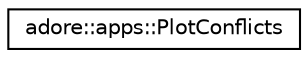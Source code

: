 digraph "Graphical Class Hierarchy"
{
 // LATEX_PDF_SIZE
  edge [fontname="Helvetica",fontsize="10",labelfontname="Helvetica",labelfontsize="10"];
  node [fontname="Helvetica",fontsize="10",shape=record];
  rankdir="LR";
  Node0 [label="adore::apps::PlotConflicts",height=0.2,width=0.4,color="black", fillcolor="white", style="filled",URL="$classadore_1_1apps_1_1PlotConflicts.html",tooltip="a plot module for handling prediction plots"];
}
